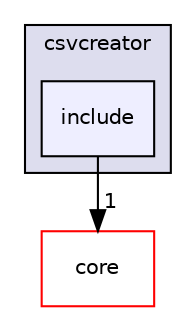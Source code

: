 digraph "modules/csvcreator/include" {
  compound=true
  node [ fontsize="10", fontname="Helvetica"];
  edge [ labelfontsize="10", labelfontname="Helvetica"];
  subgraph clusterdir_5dfa66d3343ec6dcab8cbb9f4ed3ab32 {
    graph [ bgcolor="#ddddee", pencolor="black", label="csvcreator" fontname="Helvetica", fontsize="10", URL="dir_5dfa66d3343ec6dcab8cbb9f4ed3ab32.html"]
  dir_33628eea4c6ad537d972d15263df25e8 [shape=box, label="include", style="filled", fillcolor="#eeeeff", pencolor="black", URL="dir_33628eea4c6ad537d972d15263df25e8.html"];
  }
  dir_af9662fc3bbb718d08ee7fbee3548177 [shape=box label="core" fillcolor="white" style="filled" color="red" URL="dir_af9662fc3bbb718d08ee7fbee3548177.html"];
  dir_33628eea4c6ad537d972d15263df25e8->dir_af9662fc3bbb718d08ee7fbee3548177 [headlabel="1", labeldistance=1.5 headhref="dir_000009_000005.html"];
}
